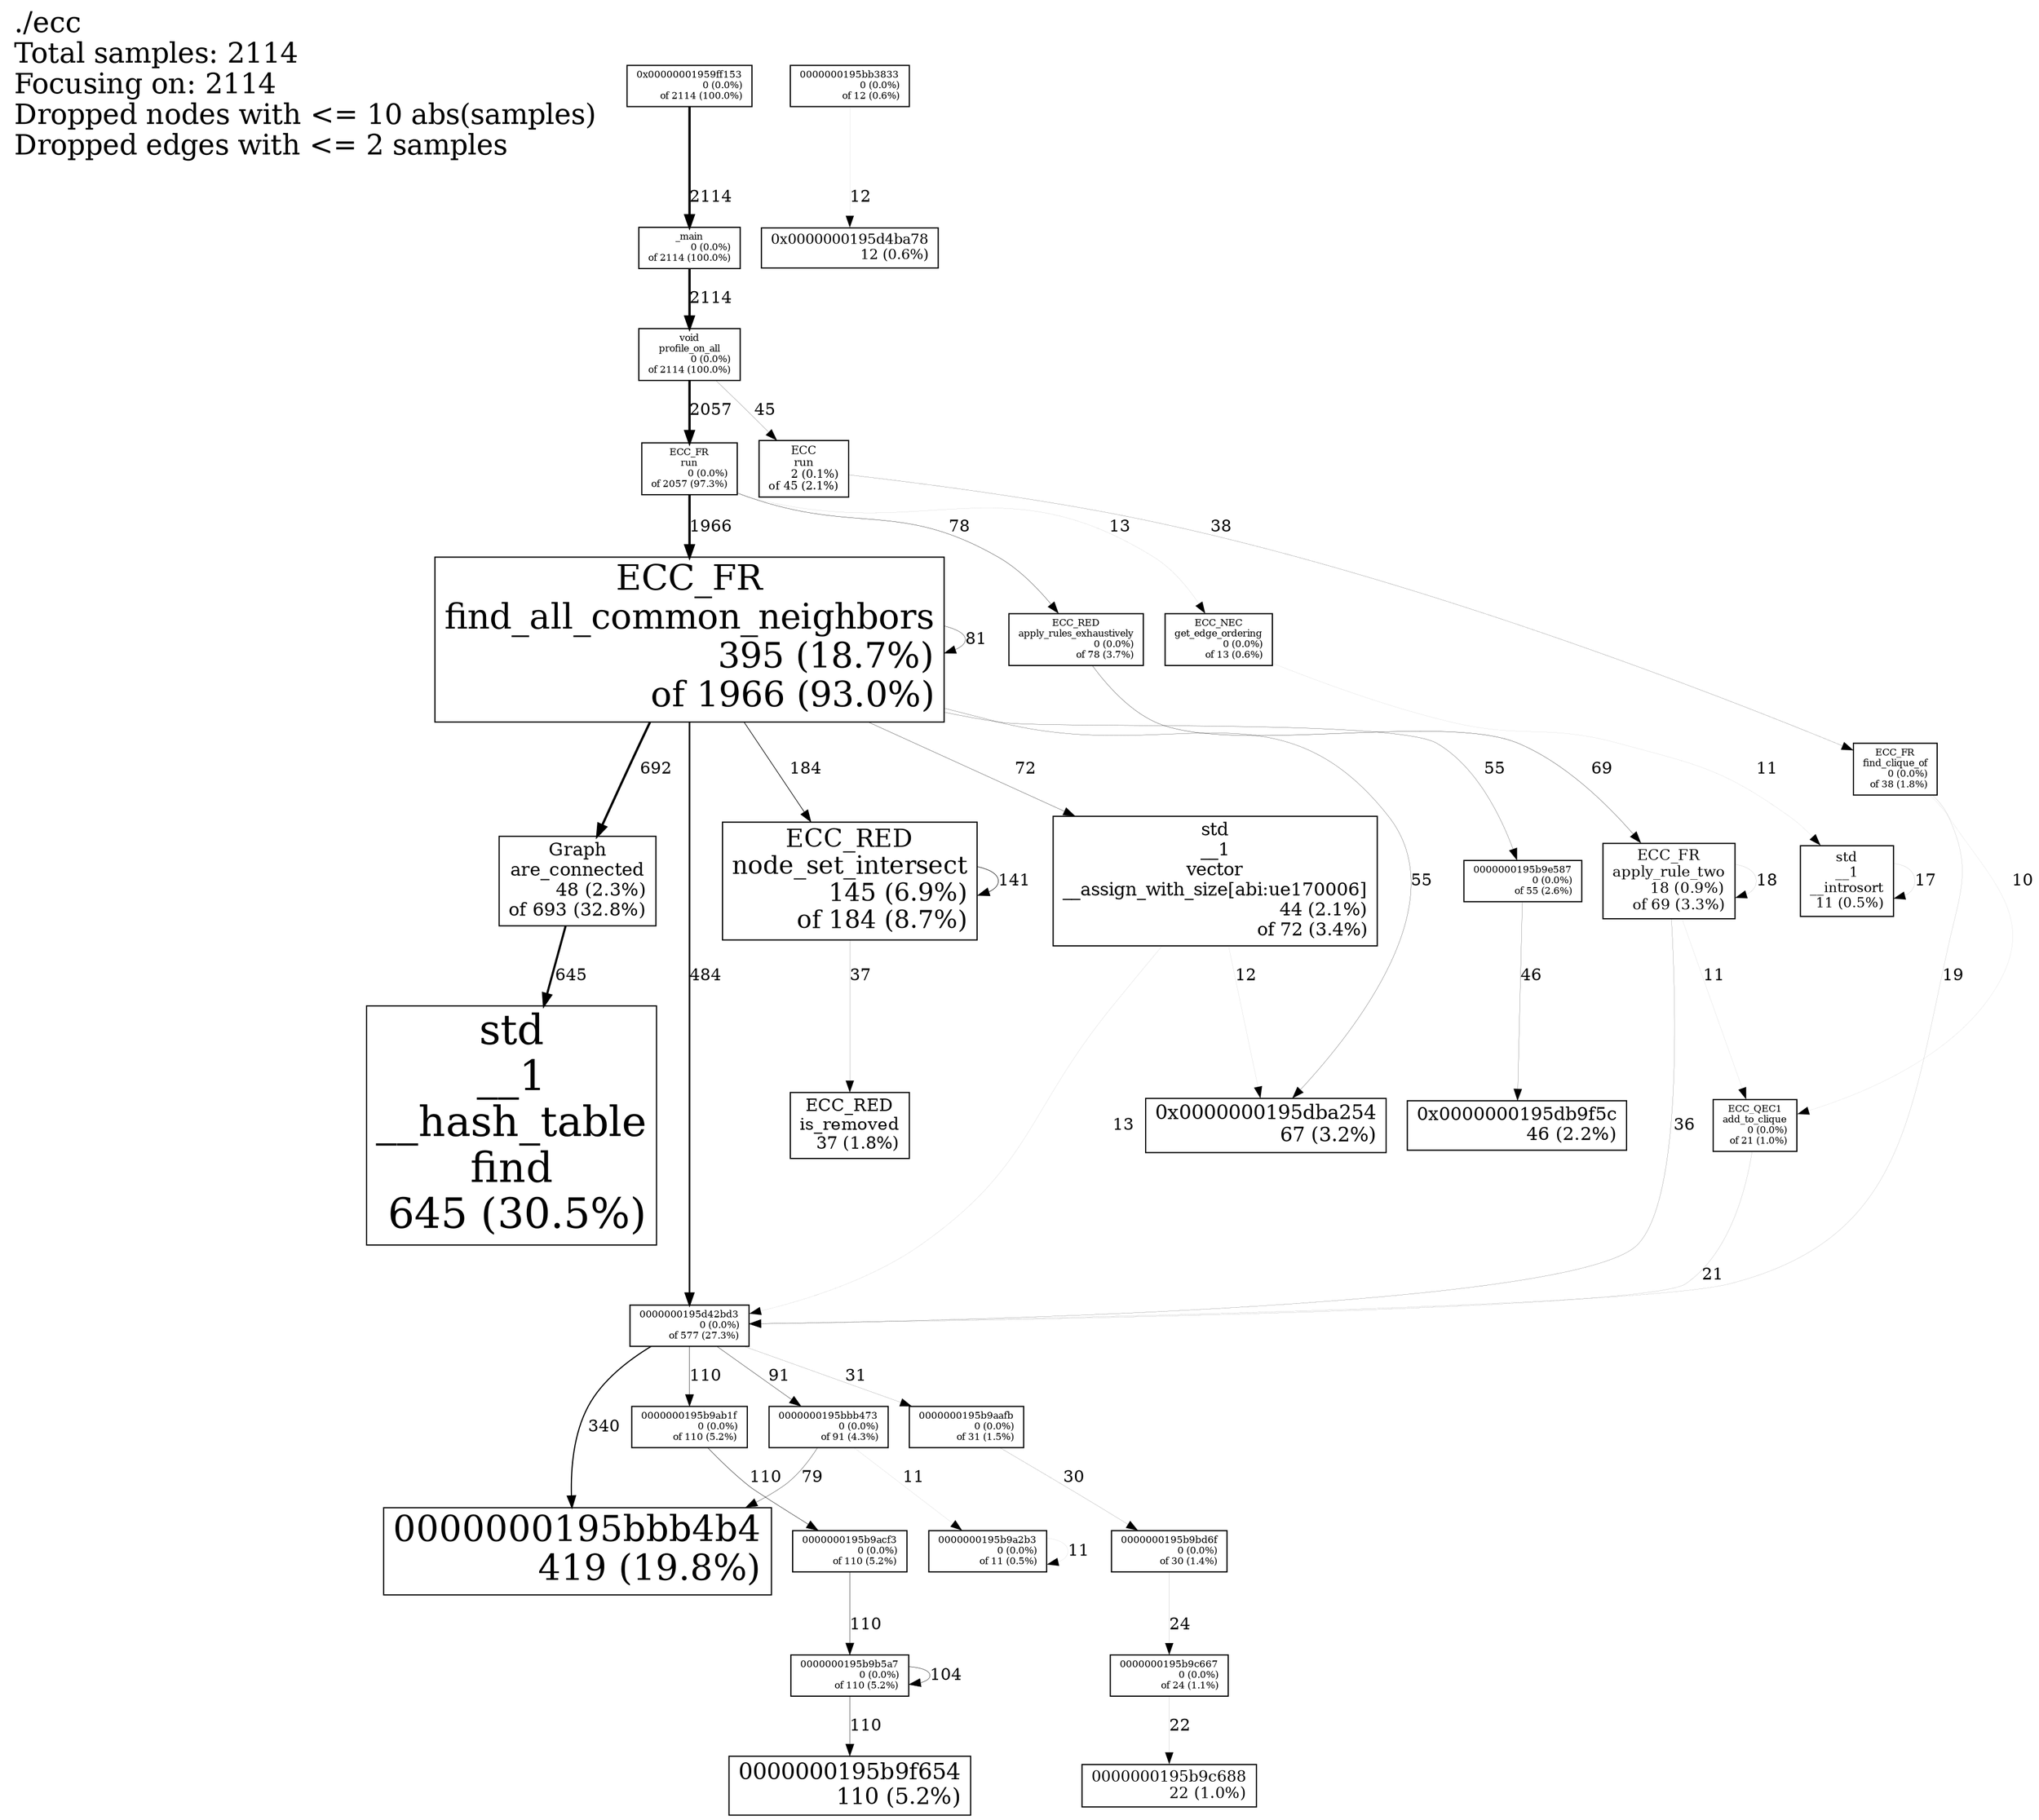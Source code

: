 digraph "./ecc; 2114 samples" {
node [width=0.375,height=0.25];
Legend [shape=box,fontsize=24,shape=plaintext,label="./ecc\lTotal samples: 2114\lFocusing on: 2114\lDropped nodes with <= 10 abs(samples)\lDropped edges with <= 2 samples\l"];
N1 [label="0x00000001959ff153\n0 (0.0%)\rof 2114 (100.0%)\r",shape=box,fontsize=8.0];
N2 [label="_main\n0 (0.0%)\rof 2114 (100.0%)\r",shape=box,fontsize=8.0];
N3 [label="void\nprofile_on_all\n0 (0.0%)\rof 2114 (100.0%)\r",shape=box,fontsize=8.0];
N4 [label="ECC_FR\nrun\n0 (0.0%)\rof 2057 (97.3%)\r",shape=box,fontsize=8.0];
N5 [label="ECC_FR\nfind_all_common_neighbors\n395 (18.7%)\rof 1966 (93.0%)\r",shape=box,fontsize=29.6];
N6 [label="Graph\nare_connected\n48 (2.3%)\rof 693 (32.8%)\r",shape=box,fontsize=15.5];
N7 [label="std\n__1\n__hash_table\nfind\n645 (30.5%)\r",shape=box,fontsize=35.6];
N8 [label="0000000195d42bd3\n0 (0.0%)\rof 577 (27.3%)\r",shape=box,fontsize=8.0];
N9 [label="0000000195bbb4b4\n419 (19.8%)\r",shape=box,fontsize=30.3];
N10 [label="ECC_RED\nnode_set_intersect\n145 (6.9%)\rof 184 (8.7%)\r",shape=box,fontsize=21.1];
N11 [label="0000000195b9ab1f\n0 (0.0%)\rof 110 (5.2%)\r",shape=box,fontsize=8.0];
N12 [label="0000000195b9acf3\n0 (0.0%)\rof 110 (5.2%)\r",shape=box,fontsize=8.0];
N13 [label="0000000195b9b5a7\n0 (0.0%)\rof 110 (5.2%)\r",shape=box,fontsize=8.0];
N14 [label="0000000195b9f654\n110 (5.2%)\r",shape=box,fontsize=19.4];
N15 [label="0000000195bbb473\n0 (0.0%)\rof 91 (4.3%)\r",shape=box,fontsize=8.0];
N16 [label="ECC_RED\napply_rules_exhaustively\n0 (0.0%)\rof 78 (3.7%)\r",shape=box,fontsize=8.0];
N17 [label="std\n__1\nvector\n__assign_with_size[abi:ue170006]\n44 (2.1%)\rof 72 (3.4%)\r",shape=box,fontsize=15.2];
N18 [label="ECC_FR\napply_rule_two\n18 (0.9%)\rof 69 (3.3%)\r",shape=box,fontsize=12.6];
N19 [label="0x0000000195dba254\n67 (3.2%)\r",shape=box,fontsize=16.9];
N20 [label="0000000195b9e587\n0 (0.0%)\rof 55 (2.6%)\r",shape=box,fontsize=8.0];
N21 [label="0x0000000195db9f5c\n46 (2.2%)\r",shape=box,fontsize=15.4];
N22 [label="ECC\nrun\n2 (0.1%)\rof 45 (2.1%)\r",shape=box,fontsize=9.5];
N23 [label="ECC_FR\nfind_clique_of\n0 (0.0%)\rof 38 (1.8%)\r",shape=box,fontsize=8.0];
N24 [label="ECC_RED\nis_removed\n37 (1.8%)\r",shape=box,fontsize=14.6];
N25 [label="0000000195b9aafb\n0 (0.0%)\rof 31 (1.5%)\r",shape=box,fontsize=8.0];
N26 [label="0000000195b9bd6f\n0 (0.0%)\rof 30 (1.4%)\r",shape=box,fontsize=8.0];
N27 [label="0000000195b9c667\n0 (0.0%)\rof 24 (1.1%)\r",shape=box,fontsize=8.0];
N28 [label="0000000195b9c688\n22 (1.0%)\r",shape=box,fontsize=13.1];
N29 [label="ECC_QEC1\nadd_to_clique\n0 (0.0%)\rof 21 (1.0%)\r",shape=box,fontsize=8.0];
N30 [label="ECC_NEC\nget_edge_ordering\n0 (0.0%)\rof 13 (0.6%)\r",shape=box,fontsize=8.0];
N31 [label="0000000195bb3833\n0 (0.0%)\rof 12 (0.6%)\r",shape=box,fontsize=8.0];
N32 [label="0x0000000195d4ba78\n12 (0.6%)\r",shape=box,fontsize=11.8];
N33 [label="0000000195b9a2b3\n0 (0.0%)\rof 11 (0.5%)\r",shape=box,fontsize=8.0];
N34 [label="std\n__1\n__introsort\n11 (0.5%)\r",shape=box,fontsize=11.6];
N1 -> N2 [label=2114, weight=212, style="setlinewidth(2.000000)"];
N2 -> N3 [label=2114, weight=212, style="setlinewidth(2.000000)"];
N3 -> N4 [label=2057, weight=208, style="setlinewidth(2.000000)"];
N4 -> N5 [label=1966, weight=202, style="setlinewidth(2.000000)"];
N5 -> N6 [label=692, weight=97, style="setlinewidth(1.964049)"];
N6 -> N7 [label=645, weight=92, style="setlinewidth(1.830653)"];
N5 -> N8 [label=484, weight=75, style="setlinewidth(1.373699)"];
N8 -> N9 [label=340, weight=59, style="setlinewidth(0.964995)"];
N5 -> N10 [label=184, weight=38, style="setlinewidth(0.522233)"];
N10 -> N10 [label=141, weight=31, style="setlinewidth(0.400189)"];
N13 -> N14 [label=110, weight=26, style="setlinewidth(0.312204)"];
N12 -> N13 [label=110, weight=26, style="setlinewidth(0.312204)"];
N8 -> N11 [label=110, weight=26, style="setlinewidth(0.312204)"];
N11 -> N12 [label=110, weight=26, style="setlinewidth(0.312204)"];
N13 -> N13 [label=104, weight=25, style="setlinewidth(0.295175)"];
N8 -> N15 [label=91, weight=23, style="setlinewidth(0.258278)"];
N5 -> N5 [label=81, weight=21, style="setlinewidth(0.229896)"];
N15 -> N9 [label=79, weight=21, style="setlinewidth(0.224219)"];
N4 -> N16 [label=78, weight=21, style="setlinewidth(0.221381)"];
N5 -> N17 [label=72, weight=19, style="setlinewidth(0.204352)"];
N16 -> N18 [label=69, weight=19, style="setlinewidth(0.195837)"];
N5 -> N19 [label=55, weight=16, style="setlinewidth(0.156102)"];
N5 -> N20 [label=55, weight=16, style="setlinewidth(0.156102)"];
N20 -> N21 [label=46, weight=14, style="setlinewidth(0.130558)"];
N3 -> N22 [label=45, weight=14, style="setlinewidth(0.127720)"];
N22 -> N23 [label=38, weight=12, style="setlinewidth(0.107852)"];
N10 -> N24 [label=37, weight=12, style="setlinewidth(0.105014)"];
N18 -> N8 [label=36, weight=12, style="setlinewidth(0.102176)"];
N8 -> N25 [label=31, weight=11, style="setlinewidth(0.087985)"];
N25 -> N26 [label=30, weight=10, style="setlinewidth(0.085147)"];
N26 -> N27 [label=24, weight=9, style="setlinewidth(0.068117)"];
N27 -> N28 [label=22, weight=8, style="setlinewidth(0.062441)"];
N29 -> N8 [label=21, weight=8, style="setlinewidth(0.059603)"];
N23 -> N8 [label=19, weight=7, style="setlinewidth(0.053926)"];
N18 -> N18 [label=18, weight=7, style="setlinewidth(0.051088)"];
N34 -> N34 [label=17, weight=7, style="setlinewidth(0.048250)"];
N4 -> N30 [label=13, weight=6, style="setlinewidth(0.036897)"];
N17 -> N8 [label=13, weight=6, style="setlinewidth(0.036897)"];
N17 -> N19 [label=12, weight=5, style="setlinewidth(0.034059)"];
N31 -> N32 [label=12, weight=5, style="setlinewidth(0.034059)"];
N33 -> N33 [label=11, weight=5, style="setlinewidth(0.031220)"];
N30 -> N34 [label=11, weight=5, style="setlinewidth(0.031220)"];
N18 -> N29 [label=11, weight=5, style="setlinewidth(0.031220)"];
N15 -> N33 [label=11, weight=5, style="setlinewidth(0.031220)"];
N23 -> N29 [label=10, weight=5, style="setlinewidth(0.028382)"];
}
